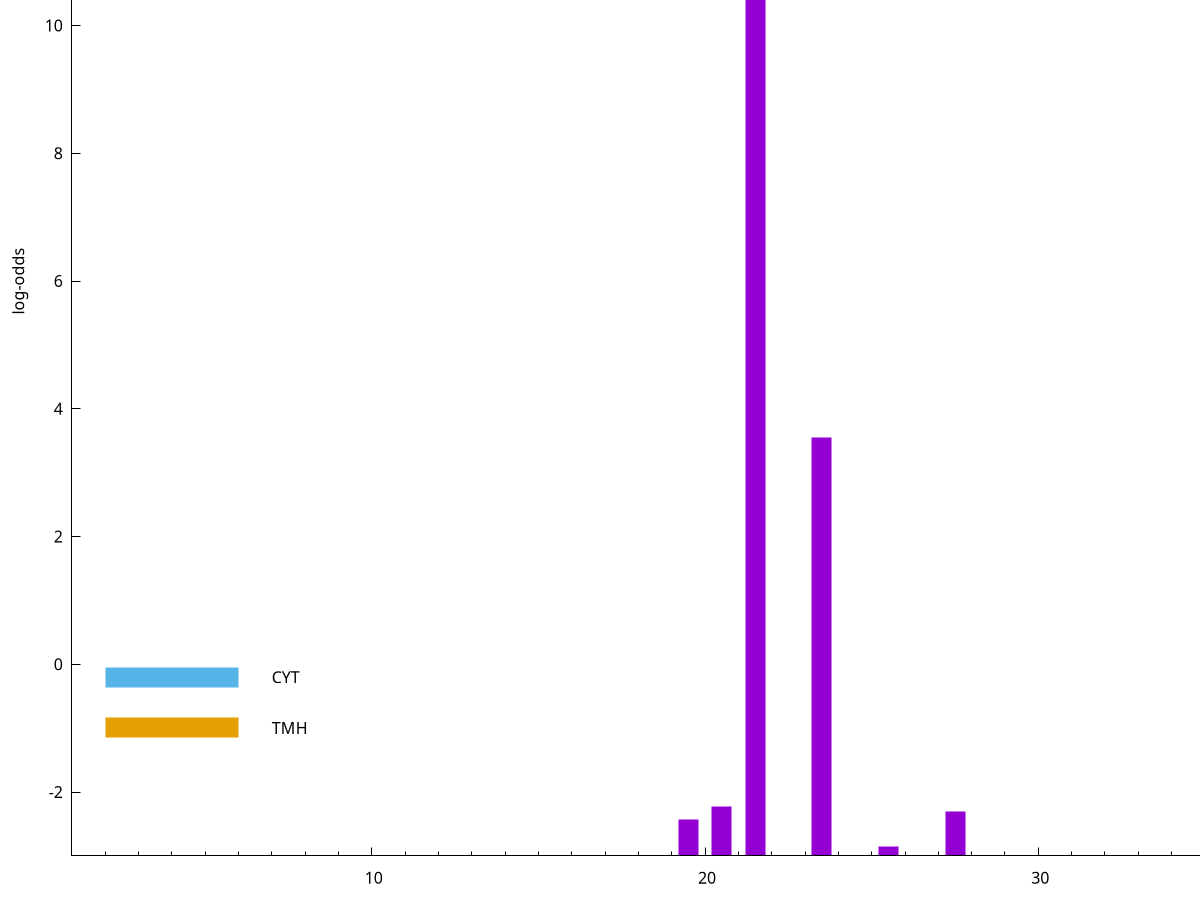 set title "LipoP predictions for SRR3996252.gff"
set size 2., 1.4
set xrange [1:70] 
set mxtics 10
set yrange [-3:15]
set y2range [0:18]
set ylabel "log-odds"
set term postscript eps color solid "Helvetica" 30
set output "SRR3996252.gff1.eps"
set arrow from 2,12.1943 to 6,12.1943 nohead lt 1 lw 20
set label "SpI" at 7,12.1943
set arrow from 2,-0.200913 to 6,-0.200913 nohead lt 3 lw 20
set label "CYT" at 7,-0.200913
set arrow from 2,-0.995261 to 6,-0.995261 nohead lt 4 lw 20
set label "TMH" at 7,-0.995261
set arrow from 2,12.1943 to 6,12.1943 nohead lt 1 lw 20
set label "SpI" at 7,12.1943
# NOTE: The scores below are the log-odds scores with the threshold
# NOTE: subtracted (a hack to make gnuplot make the histogram all
# NOTE: look nice).
plot "-" axes x1y2 title "" with impulses lt 1 lw 20
21.500000 15.190500
23.500000 6.543510
20.500000 0.766480
27.500000 0.689110
19.500000 0.564870
25.500000 0.155100
e
exit

